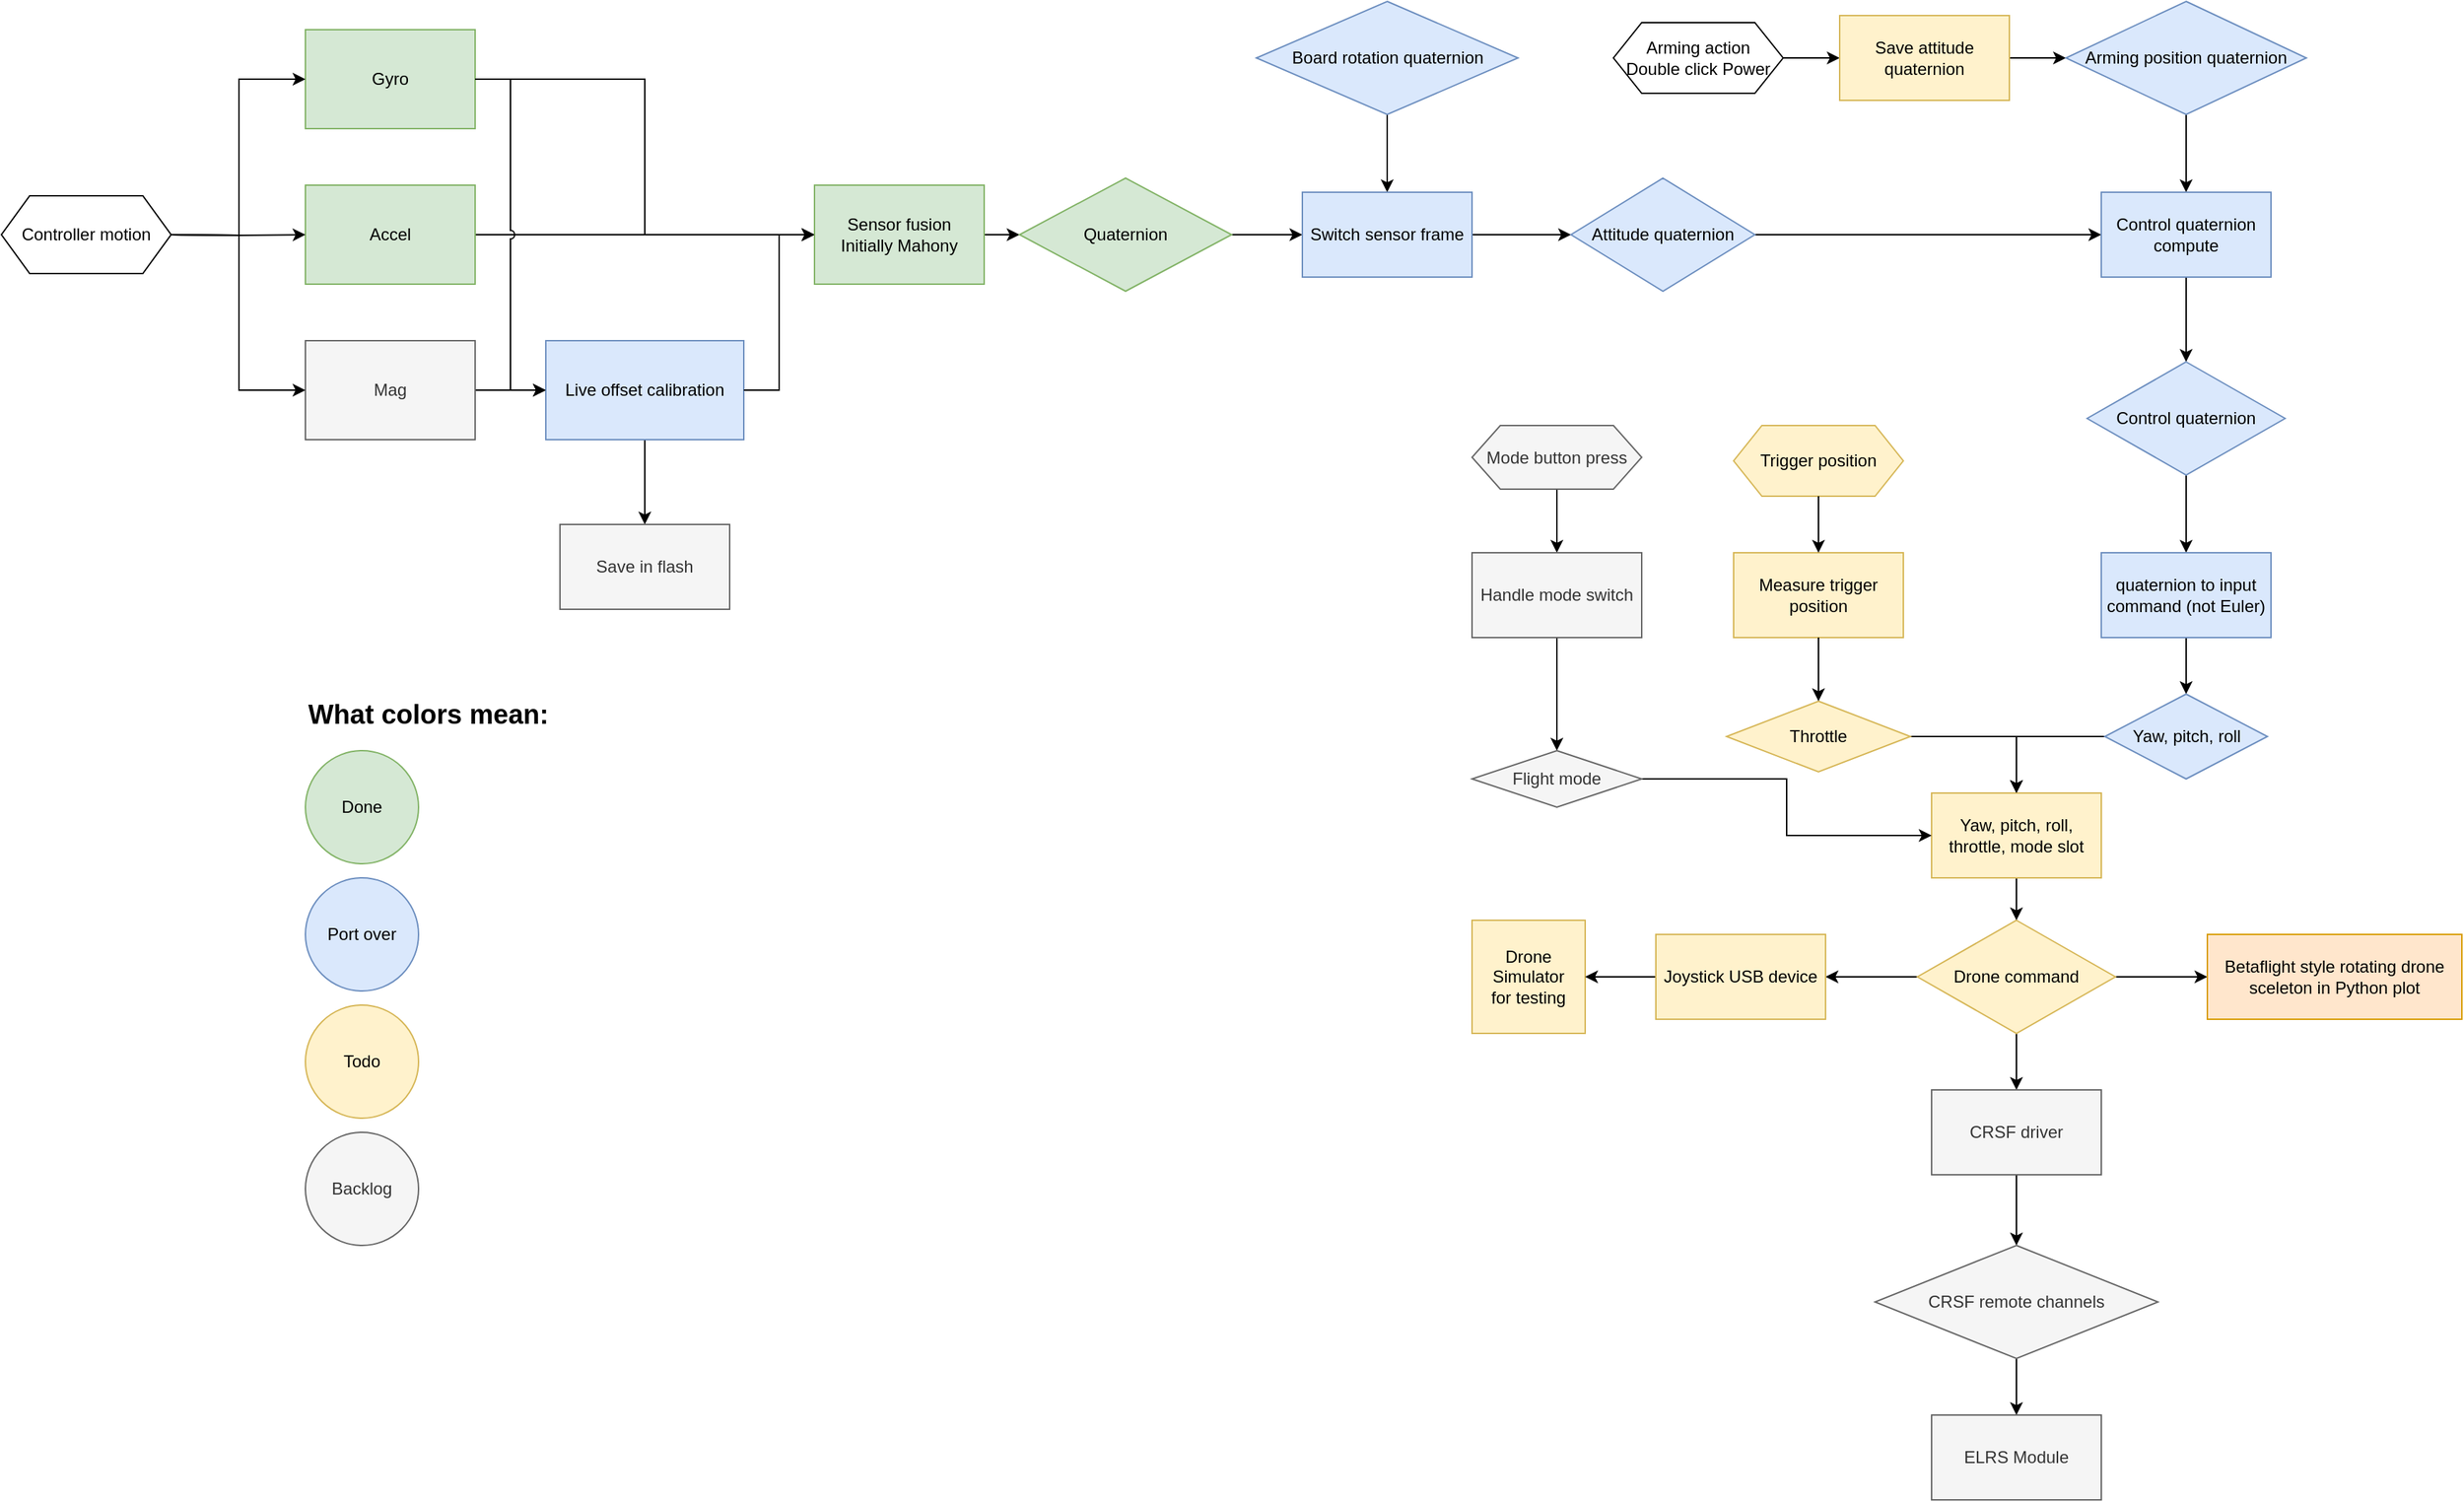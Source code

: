 <mxfile version="24.3.1" type="github">
  <diagram name="Page-1" id="2YBvvXClWsGukQMizWep">
    <mxGraphModel dx="2396" dy="1027" grid="1" gridSize="10" guides="1" tooltips="1" connect="1" arrows="1" fold="1" page="1" pageScale="1" pageWidth="850" pageHeight="1100" math="0" shadow="0">
      <root>
        <mxCell id="0" />
        <mxCell id="1" parent="0" />
        <mxCell id="r59iDptI2FhqhcnIjaQf-1" style="edgeStyle=orthogonalEdgeStyle;rounded=0;orthogonalLoop=1;jettySize=auto;html=1;exitX=1;exitY=0.5;exitDx=0;exitDy=0;entryX=0;entryY=0.5;entryDx=0;entryDy=0;" edge="1" parent="1" source="r59iDptI2FhqhcnIjaQf-2" target="r59iDptI2FhqhcnIjaQf-10">
          <mxGeometry relative="1" as="geometry" />
        </mxCell>
        <mxCell id="r59iDptI2FhqhcnIjaQf-2" value="Gyro" style="rounded=0;whiteSpace=wrap;html=1;fillColor=#d5e8d4;strokeColor=#82b366;" vertex="1" parent="1">
          <mxGeometry x="105" y="60" width="120" height="70" as="geometry" />
        </mxCell>
        <mxCell id="r59iDptI2FhqhcnIjaQf-3" style="edgeStyle=orthogonalEdgeStyle;rounded=0;orthogonalLoop=1;jettySize=auto;html=1;exitX=1;exitY=0.5;exitDx=0;exitDy=0;entryX=0;entryY=0.5;entryDx=0;entryDy=0;" edge="1" parent="1" source="r59iDptI2FhqhcnIjaQf-4" target="r59iDptI2FhqhcnIjaQf-10">
          <mxGeometry relative="1" as="geometry" />
        </mxCell>
        <mxCell id="r59iDptI2FhqhcnIjaQf-4" value="Accel" style="rounded=0;whiteSpace=wrap;html=1;fillColor=#d5e8d4;strokeColor=#82b366;" vertex="1" parent="1">
          <mxGeometry x="105" y="170" width="120" height="70" as="geometry" />
        </mxCell>
        <mxCell id="r59iDptI2FhqhcnIjaQf-5" style="edgeStyle=orthogonalEdgeStyle;rounded=0;orthogonalLoop=1;jettySize=auto;html=1;entryX=0;entryY=0.5;entryDx=0;entryDy=0;" edge="1" parent="1" source="r59iDptI2FhqhcnIjaQf-6" target="r59iDptI2FhqhcnIjaQf-8">
          <mxGeometry relative="1" as="geometry" />
        </mxCell>
        <mxCell id="r59iDptI2FhqhcnIjaQf-6" value="Mag" style="rounded=0;whiteSpace=wrap;html=1;fillColor=#f5f5f5;fontColor=#333333;strokeColor=#666666;" vertex="1" parent="1">
          <mxGeometry x="105" y="280" width="120" height="70" as="geometry" />
        </mxCell>
        <mxCell id="r59iDptI2FhqhcnIjaQf-7" style="edgeStyle=orthogonalEdgeStyle;rounded=0;orthogonalLoop=1;jettySize=auto;html=1;" edge="1" parent="1" source="r59iDptI2FhqhcnIjaQf-8" target="r59iDptI2FhqhcnIjaQf-12">
          <mxGeometry relative="1" as="geometry" />
        </mxCell>
        <mxCell id="r59iDptI2FhqhcnIjaQf-8" value="Live offset calibration" style="rounded=0;whiteSpace=wrap;html=1;fillColor=#dae8fc;strokeColor=#6c8ebf;" vertex="1" parent="1">
          <mxGeometry x="275" y="280" width="140" height="70" as="geometry" />
        </mxCell>
        <mxCell id="r59iDptI2FhqhcnIjaQf-9" style="edgeStyle=orthogonalEdgeStyle;rounded=0;orthogonalLoop=1;jettySize=auto;html=1;entryX=0;entryY=0.5;entryDx=0;entryDy=0;" edge="1" parent="1" source="r59iDptI2FhqhcnIjaQf-10" target="r59iDptI2FhqhcnIjaQf-16">
          <mxGeometry relative="1" as="geometry" />
        </mxCell>
        <mxCell id="r59iDptI2FhqhcnIjaQf-10" value="Sensor fusion&lt;div&gt;Initially Mahony&lt;/div&gt;" style="rounded=0;whiteSpace=wrap;html=1;fillColor=#d5e8d4;strokeColor=#82b366;" vertex="1" parent="1">
          <mxGeometry x="465" y="170" width="120" height="70" as="geometry" />
        </mxCell>
        <mxCell id="r59iDptI2FhqhcnIjaQf-11" style="edgeStyle=orthogonalEdgeStyle;rounded=0;orthogonalLoop=1;jettySize=auto;html=1;entryX=0;entryY=0.5;entryDx=0;entryDy=0;exitX=1;exitY=0.5;exitDx=0;exitDy=0;jumpStyle=arc;" edge="1" parent="1" source="r59iDptI2FhqhcnIjaQf-2" target="r59iDptI2FhqhcnIjaQf-8">
          <mxGeometry relative="1" as="geometry">
            <mxPoint x="235" y="325" as="sourcePoint" />
            <mxPoint x="295" y="325" as="targetPoint" />
          </mxGeometry>
        </mxCell>
        <mxCell id="r59iDptI2FhqhcnIjaQf-12" value="Save in flash" style="rounded=0;whiteSpace=wrap;html=1;fillColor=#f5f5f5;fontColor=#333333;strokeColor=#666666;" vertex="1" parent="1">
          <mxGeometry x="285" y="410" width="120" height="60" as="geometry" />
        </mxCell>
        <mxCell id="r59iDptI2FhqhcnIjaQf-13" style="edgeStyle=orthogonalEdgeStyle;rounded=0;orthogonalLoop=1;jettySize=auto;html=1;entryX=0.5;entryY=0;entryDx=0;entryDy=0;" edge="1" parent="1" source="r59iDptI2FhqhcnIjaQf-14" target="r59iDptI2FhqhcnIjaQf-18">
          <mxGeometry relative="1" as="geometry" />
        </mxCell>
        <mxCell id="r59iDptI2FhqhcnIjaQf-14" value="Board rotation quaternion" style="rhombus;whiteSpace=wrap;html=1;fillColor=#dae8fc;strokeColor=#6c8ebf;" vertex="1" parent="1">
          <mxGeometry x="777.5" y="40" width="185" height="80" as="geometry" />
        </mxCell>
        <mxCell id="r59iDptI2FhqhcnIjaQf-15" style="edgeStyle=orthogonalEdgeStyle;rounded=0;orthogonalLoop=1;jettySize=auto;html=1;entryX=0;entryY=0.5;entryDx=0;entryDy=0;" edge="1" parent="1" source="r59iDptI2FhqhcnIjaQf-16" target="r59iDptI2FhqhcnIjaQf-18">
          <mxGeometry relative="1" as="geometry" />
        </mxCell>
        <mxCell id="r59iDptI2FhqhcnIjaQf-16" value="Quaternion" style="rhombus;whiteSpace=wrap;html=1;fillColor=#d5e8d4;strokeColor=#82b366;" vertex="1" parent="1">
          <mxGeometry x="610" y="165" width="150" height="80" as="geometry" />
        </mxCell>
        <mxCell id="r59iDptI2FhqhcnIjaQf-17" style="edgeStyle=orthogonalEdgeStyle;rounded=0;orthogonalLoop=1;jettySize=auto;html=1;entryX=0;entryY=0.5;entryDx=0;entryDy=0;" edge="1" parent="1" source="r59iDptI2FhqhcnIjaQf-18" target="r59iDptI2FhqhcnIjaQf-21">
          <mxGeometry relative="1" as="geometry" />
        </mxCell>
        <mxCell id="r59iDptI2FhqhcnIjaQf-18" value="Switch sensor frame" style="rounded=0;whiteSpace=wrap;html=1;fillColor=#dae8fc;strokeColor=#6c8ebf;" vertex="1" parent="1">
          <mxGeometry x="810" y="175" width="120" height="60" as="geometry" />
        </mxCell>
        <mxCell id="r59iDptI2FhqhcnIjaQf-19" style="edgeStyle=orthogonalEdgeStyle;rounded=0;orthogonalLoop=1;jettySize=auto;html=1;exitX=1;exitY=0.5;exitDx=0;exitDy=0;entryX=0;entryY=0.5;entryDx=0;entryDy=0;" edge="1" parent="1" source="r59iDptI2FhqhcnIjaQf-8" target="r59iDptI2FhqhcnIjaQf-10">
          <mxGeometry relative="1" as="geometry" />
        </mxCell>
        <mxCell id="r59iDptI2FhqhcnIjaQf-20" style="edgeStyle=orthogonalEdgeStyle;rounded=0;orthogonalLoop=1;jettySize=auto;html=1;entryX=0;entryY=0.5;entryDx=0;entryDy=0;" edge="1" parent="1" source="r59iDptI2FhqhcnIjaQf-21" target="r59iDptI2FhqhcnIjaQf-29">
          <mxGeometry relative="1" as="geometry" />
        </mxCell>
        <mxCell id="r59iDptI2FhqhcnIjaQf-21" value="Attitude quaternion" style="rhombus;whiteSpace=wrap;html=1;fillColor=#dae8fc;strokeColor=#6c8ebf;" vertex="1" parent="1">
          <mxGeometry x="1000" y="165" width="130" height="80" as="geometry" />
        </mxCell>
        <mxCell id="r59iDptI2FhqhcnIjaQf-22" style="edgeStyle=orthogonalEdgeStyle;rounded=0;orthogonalLoop=1;jettySize=auto;html=1;entryX=0;entryY=0.5;entryDx=0;entryDy=0;" edge="1" parent="1" source="r59iDptI2FhqhcnIjaQf-23" target="r59iDptI2FhqhcnIjaQf-25">
          <mxGeometry relative="1" as="geometry" />
        </mxCell>
        <mxCell id="r59iDptI2FhqhcnIjaQf-23" value="Arming action&lt;div&gt;Double click Power&lt;/div&gt;" style="shape=hexagon;perimeter=hexagonPerimeter2;whiteSpace=wrap;html=1;fixedSize=1;" vertex="1" parent="1">
          <mxGeometry x="1030" y="55" width="120" height="50" as="geometry" />
        </mxCell>
        <mxCell id="r59iDptI2FhqhcnIjaQf-24" style="edgeStyle=orthogonalEdgeStyle;rounded=0;orthogonalLoop=1;jettySize=auto;html=1;entryX=0;entryY=0.5;entryDx=0;entryDy=0;" edge="1" parent="1" source="r59iDptI2FhqhcnIjaQf-25" target="r59iDptI2FhqhcnIjaQf-27">
          <mxGeometry relative="1" as="geometry" />
        </mxCell>
        <mxCell id="r59iDptI2FhqhcnIjaQf-25" value="Save attitude quaternion" style="rounded=0;whiteSpace=wrap;html=1;fillColor=#fff2cc;strokeColor=#d6b656;" vertex="1" parent="1">
          <mxGeometry x="1190" y="50" width="120" height="60" as="geometry" />
        </mxCell>
        <mxCell id="r59iDptI2FhqhcnIjaQf-26" style="edgeStyle=orthogonalEdgeStyle;rounded=0;orthogonalLoop=1;jettySize=auto;html=1;entryX=0.5;entryY=0;entryDx=0;entryDy=0;" edge="1" parent="1" source="r59iDptI2FhqhcnIjaQf-27" target="r59iDptI2FhqhcnIjaQf-29">
          <mxGeometry relative="1" as="geometry" />
        </mxCell>
        <mxCell id="r59iDptI2FhqhcnIjaQf-27" value="Arming position quaternion" style="rhombus;whiteSpace=wrap;html=1;fillColor=#dae8fc;strokeColor=#6c8ebf;" vertex="1" parent="1">
          <mxGeometry x="1350" y="40" width="170" height="80" as="geometry" />
        </mxCell>
        <mxCell id="r59iDptI2FhqhcnIjaQf-28" style="edgeStyle=orthogonalEdgeStyle;rounded=0;orthogonalLoop=1;jettySize=auto;html=1;entryX=0.5;entryY=0;entryDx=0;entryDy=0;" edge="1" parent="1" source="r59iDptI2FhqhcnIjaQf-29" target="r59iDptI2FhqhcnIjaQf-31">
          <mxGeometry relative="1" as="geometry" />
        </mxCell>
        <mxCell id="r59iDptI2FhqhcnIjaQf-29" value="Control quaternion compute" style="rounded=0;whiteSpace=wrap;html=1;fillColor=#dae8fc;strokeColor=#6c8ebf;" vertex="1" parent="1">
          <mxGeometry x="1375" y="175" width="120" height="60" as="geometry" />
        </mxCell>
        <mxCell id="r59iDptI2FhqhcnIjaQf-30" style="edgeStyle=orthogonalEdgeStyle;rounded=0;orthogonalLoop=1;jettySize=auto;html=1;entryX=0.5;entryY=0;entryDx=0;entryDy=0;" edge="1" parent="1" source="r59iDptI2FhqhcnIjaQf-31" target="r59iDptI2FhqhcnIjaQf-33">
          <mxGeometry relative="1" as="geometry" />
        </mxCell>
        <mxCell id="r59iDptI2FhqhcnIjaQf-31" value="Control quaternion" style="rhombus;whiteSpace=wrap;html=1;fillColor=#dae8fc;strokeColor=#6c8ebf;" vertex="1" parent="1">
          <mxGeometry x="1365" y="295" width="140" height="80" as="geometry" />
        </mxCell>
        <mxCell id="r59iDptI2FhqhcnIjaQf-32" value="" style="edgeStyle=orthogonalEdgeStyle;rounded=0;orthogonalLoop=1;jettySize=auto;html=1;" edge="1" parent="1" source="r59iDptI2FhqhcnIjaQf-33" target="r59iDptI2FhqhcnIjaQf-50">
          <mxGeometry relative="1" as="geometry" />
        </mxCell>
        <mxCell id="r59iDptI2FhqhcnIjaQf-33" value="quaternion to input command (not Euler)" style="rounded=0;whiteSpace=wrap;html=1;fillColor=#dae8fc;strokeColor=#6c8ebf;" vertex="1" parent="1">
          <mxGeometry x="1375" y="430" width="120" height="60" as="geometry" />
        </mxCell>
        <mxCell id="r59iDptI2FhqhcnIjaQf-34" value="Trigger position" style="shape=hexagon;perimeter=hexagonPerimeter2;whiteSpace=wrap;html=1;fixedSize=1;fillColor=#fff2cc;strokeColor=#d6b656;" vertex="1" parent="1">
          <mxGeometry x="1115" y="340" width="120" height="50" as="geometry" />
        </mxCell>
        <mxCell id="r59iDptI2FhqhcnIjaQf-35" style="edgeStyle=orthogonalEdgeStyle;rounded=0;orthogonalLoop=1;jettySize=auto;html=1;exitX=0.5;exitY=1;exitDx=0;exitDy=0;entryX=0.5;entryY=0;entryDx=0;entryDy=0;" edge="1" parent="1" source="r59iDptI2FhqhcnIjaQf-38" target="r59iDptI2FhqhcnIjaQf-41">
          <mxGeometry relative="1" as="geometry" />
        </mxCell>
        <mxCell id="r59iDptI2FhqhcnIjaQf-36" style="edgeStyle=orthogonalEdgeStyle;rounded=0;orthogonalLoop=1;jettySize=auto;html=1;exitX=0;exitY=0.5;exitDx=0;exitDy=0;entryX=1;entryY=0.5;entryDx=0;entryDy=0;" edge="1" parent="1" source="r59iDptI2FhqhcnIjaQf-38" target="r59iDptI2FhqhcnIjaQf-59">
          <mxGeometry relative="1" as="geometry" />
        </mxCell>
        <mxCell id="r59iDptI2FhqhcnIjaQf-37" style="edgeStyle=orthogonalEdgeStyle;rounded=0;orthogonalLoop=1;jettySize=auto;html=1;exitX=1;exitY=0.5;exitDx=0;exitDy=0;entryX=0;entryY=0.5;entryDx=0;entryDy=0;" edge="1" parent="1" source="r59iDptI2FhqhcnIjaQf-38" target="r59iDptI2FhqhcnIjaQf-62">
          <mxGeometry relative="1" as="geometry" />
        </mxCell>
        <mxCell id="r59iDptI2FhqhcnIjaQf-38" value="Drone command" style="rhombus;whiteSpace=wrap;html=1;fillColor=#fff2cc;strokeColor=#d6b656;" vertex="1" parent="1">
          <mxGeometry x="1245" y="690" width="140" height="80" as="geometry" />
        </mxCell>
        <mxCell id="r59iDptI2FhqhcnIjaQf-39" value="Measure trigger position" style="rounded=0;whiteSpace=wrap;html=1;fillColor=#fff2cc;strokeColor=#d6b656;" vertex="1" parent="1">
          <mxGeometry x="1115" y="430" width="120" height="60" as="geometry" />
        </mxCell>
        <mxCell id="r59iDptI2FhqhcnIjaQf-40" style="edgeStyle=orthogonalEdgeStyle;rounded=0;orthogonalLoop=1;jettySize=auto;html=1;exitX=0.5;exitY=1;exitDx=0;exitDy=0;entryX=0.5;entryY=0;entryDx=0;entryDy=0;" edge="1" parent="1" source="r59iDptI2FhqhcnIjaQf-41" target="r59iDptI2FhqhcnIjaQf-45">
          <mxGeometry relative="1" as="geometry" />
        </mxCell>
        <mxCell id="r59iDptI2FhqhcnIjaQf-41" value="CRSF driver" style="rounded=0;whiteSpace=wrap;html=1;fillColor=#f5f5f5;fontColor=#333333;strokeColor=#666666;" vertex="1" parent="1">
          <mxGeometry x="1255" y="810" width="120" height="60" as="geometry" />
        </mxCell>
        <mxCell id="r59iDptI2FhqhcnIjaQf-42" style="edgeStyle=orthogonalEdgeStyle;rounded=0;orthogonalLoop=1;jettySize=auto;html=1;entryX=0.5;entryY=0;entryDx=0;entryDy=0;" edge="1" parent="1" source="r59iDptI2FhqhcnIjaQf-43" target="r59iDptI2FhqhcnIjaQf-48">
          <mxGeometry relative="1" as="geometry" />
        </mxCell>
        <mxCell id="r59iDptI2FhqhcnIjaQf-43" value="Throttle" style="rhombus;whiteSpace=wrap;html=1;fillColor=#fff2cc;strokeColor=#d6b656;" vertex="1" parent="1">
          <mxGeometry x="1110" y="535" width="130" height="50" as="geometry" />
        </mxCell>
        <mxCell id="r59iDptI2FhqhcnIjaQf-44" style="edgeStyle=orthogonalEdgeStyle;rounded=0;orthogonalLoop=1;jettySize=auto;html=1;exitX=0.5;exitY=1;exitDx=0;exitDy=0;entryX=0.5;entryY=0;entryDx=0;entryDy=0;" edge="1" parent="1" source="r59iDptI2FhqhcnIjaQf-45">
          <mxGeometry relative="1" as="geometry">
            <mxPoint x="1315" y="1040" as="targetPoint" />
          </mxGeometry>
        </mxCell>
        <mxCell id="r59iDptI2FhqhcnIjaQf-45" value="CRSF remote channels" style="rhombus;whiteSpace=wrap;html=1;fillColor=#f5f5f5;fontColor=#333333;strokeColor=#666666;" vertex="1" parent="1">
          <mxGeometry x="1215" y="920" width="200" height="80" as="geometry" />
        </mxCell>
        <mxCell id="r59iDptI2FhqhcnIjaQf-46" value="ELRS Module" style="rounded=0;whiteSpace=wrap;html=1;fillColor=#f5f5f5;fontColor=#333333;strokeColor=#666666;" vertex="1" parent="1">
          <mxGeometry x="1255" y="1040" width="120" height="60" as="geometry" />
        </mxCell>
        <mxCell id="r59iDptI2FhqhcnIjaQf-47" style="edgeStyle=orthogonalEdgeStyle;rounded=0;orthogonalLoop=1;jettySize=auto;html=1;entryX=0.5;entryY=0;entryDx=0;entryDy=0;" edge="1" parent="1" source="r59iDptI2FhqhcnIjaQf-48" target="r59iDptI2FhqhcnIjaQf-38">
          <mxGeometry relative="1" as="geometry" />
        </mxCell>
        <mxCell id="r59iDptI2FhqhcnIjaQf-48" value="Yaw, pitch, roll, throttle, mode slot" style="rounded=0;whiteSpace=wrap;html=1;fillColor=#fff2cc;strokeColor=#d6b656;" vertex="1" parent="1">
          <mxGeometry x="1255" y="600" width="120" height="60" as="geometry" />
        </mxCell>
        <mxCell id="r59iDptI2FhqhcnIjaQf-49" style="edgeStyle=orthogonalEdgeStyle;rounded=0;orthogonalLoop=1;jettySize=auto;html=1;" edge="1" parent="1" source="r59iDptI2FhqhcnIjaQf-50" target="r59iDptI2FhqhcnIjaQf-48">
          <mxGeometry relative="1" as="geometry" />
        </mxCell>
        <mxCell id="r59iDptI2FhqhcnIjaQf-50" value="Yaw, pitch, roll" style="rhombus;whiteSpace=wrap;html=1;fillColor=#dae8fc;strokeColor=#6c8ebf;" vertex="1" parent="1">
          <mxGeometry x="1377.5" y="530" width="115" height="60" as="geometry" />
        </mxCell>
        <mxCell id="r59iDptI2FhqhcnIjaQf-51" value="&lt;div&gt;Drone&lt;/div&gt;Simulator&lt;div&gt;for testing&lt;/div&gt;" style="whiteSpace=wrap;html=1;aspect=fixed;fillColor=#fff2cc;strokeColor=#d6b656;" vertex="1" parent="1">
          <mxGeometry x="930" y="690" width="80" height="80" as="geometry" />
        </mxCell>
        <mxCell id="r59iDptI2FhqhcnIjaQf-52" style="edgeStyle=orthogonalEdgeStyle;rounded=0;orthogonalLoop=1;jettySize=auto;html=1;entryX=0.5;entryY=0;entryDx=0;entryDy=0;" edge="1" parent="1" source="r59iDptI2FhqhcnIjaQf-34" target="r59iDptI2FhqhcnIjaQf-39">
          <mxGeometry relative="1" as="geometry" />
        </mxCell>
        <mxCell id="r59iDptI2FhqhcnIjaQf-53" style="edgeStyle=orthogonalEdgeStyle;rounded=0;orthogonalLoop=1;jettySize=auto;html=1;exitX=0.5;exitY=1;exitDx=0;exitDy=0;entryX=0.5;entryY=0;entryDx=0;entryDy=0;" edge="1" parent="1" source="r59iDptI2FhqhcnIjaQf-39" target="r59iDptI2FhqhcnIjaQf-43">
          <mxGeometry relative="1" as="geometry" />
        </mxCell>
        <mxCell id="r59iDptI2FhqhcnIjaQf-54" style="edgeStyle=orthogonalEdgeStyle;rounded=0;orthogonalLoop=1;jettySize=auto;html=1;entryX=0;entryY=0.5;entryDx=0;entryDy=0;" edge="1" parent="1" target="r59iDptI2FhqhcnIjaQf-2">
          <mxGeometry relative="1" as="geometry">
            <mxPoint x="10.0" y="205" as="sourcePoint" />
          </mxGeometry>
        </mxCell>
        <mxCell id="r59iDptI2FhqhcnIjaQf-55" style="edgeStyle=orthogonalEdgeStyle;rounded=0;orthogonalLoop=1;jettySize=auto;html=1;entryX=0;entryY=0.5;entryDx=0;entryDy=0;" edge="1" parent="1" target="r59iDptI2FhqhcnIjaQf-4">
          <mxGeometry relative="1" as="geometry">
            <mxPoint x="10.0" y="205" as="sourcePoint" />
          </mxGeometry>
        </mxCell>
        <mxCell id="r59iDptI2FhqhcnIjaQf-56" style="edgeStyle=orthogonalEdgeStyle;rounded=0;orthogonalLoop=1;jettySize=auto;html=1;entryX=0;entryY=0.5;entryDx=0;entryDy=0;" edge="1" parent="1" target="r59iDptI2FhqhcnIjaQf-6">
          <mxGeometry relative="1" as="geometry">
            <mxPoint x="10.0" y="205" as="sourcePoint" />
          </mxGeometry>
        </mxCell>
        <mxCell id="r59iDptI2FhqhcnIjaQf-57" value="Controller motion" style="shape=hexagon;perimeter=hexagonPerimeter2;whiteSpace=wrap;html=1;fixedSize=1;" vertex="1" parent="1">
          <mxGeometry x="-110" y="177.5" width="120" height="55" as="geometry" />
        </mxCell>
        <mxCell id="r59iDptI2FhqhcnIjaQf-58" style="edgeStyle=orthogonalEdgeStyle;rounded=0;orthogonalLoop=1;jettySize=auto;html=1;exitX=0;exitY=0.5;exitDx=0;exitDy=0;entryX=1;entryY=0.5;entryDx=0;entryDy=0;" edge="1" parent="1" source="r59iDptI2FhqhcnIjaQf-59" target="r59iDptI2FhqhcnIjaQf-51">
          <mxGeometry relative="1" as="geometry" />
        </mxCell>
        <mxCell id="r59iDptI2FhqhcnIjaQf-59" value="Joystick USB device" style="rounded=0;whiteSpace=wrap;html=1;fillColor=#fff2cc;strokeColor=#d6b656;" vertex="1" parent="1">
          <mxGeometry x="1060" y="700" width="120" height="60" as="geometry" />
        </mxCell>
        <mxCell id="r59iDptI2FhqhcnIjaQf-60" style="edgeStyle=orthogonalEdgeStyle;rounded=0;orthogonalLoop=1;jettySize=auto;html=1;exitX=0.5;exitY=1;exitDx=0;exitDy=0;entryX=0.5;entryY=0;entryDx=0;entryDy=0;" edge="1" parent="1" source="r59iDptI2FhqhcnIjaQf-61" target="r59iDptI2FhqhcnIjaQf-64">
          <mxGeometry relative="1" as="geometry" />
        </mxCell>
        <mxCell id="r59iDptI2FhqhcnIjaQf-61" value="Mode button press" style="shape=hexagon;perimeter=hexagonPerimeter2;whiteSpace=wrap;html=1;fixedSize=1;fillColor=#f5f5f5;fontColor=#333333;strokeColor=#666666;" vertex="1" parent="1">
          <mxGeometry x="930" y="340" width="120" height="45" as="geometry" />
        </mxCell>
        <mxCell id="r59iDptI2FhqhcnIjaQf-62" value="Betaflight style rotating drone sceleton in Python plot" style="rounded=0;whiteSpace=wrap;html=1;fillColor=#ffe6cc;strokeColor=#d79b00;" vertex="1" parent="1">
          <mxGeometry x="1450" y="700" width="180" height="60" as="geometry" />
        </mxCell>
        <mxCell id="r59iDptI2FhqhcnIjaQf-63" style="edgeStyle=orthogonalEdgeStyle;rounded=0;orthogonalLoop=1;jettySize=auto;html=1;entryX=0.5;entryY=0;entryDx=0;entryDy=0;" edge="1" parent="1" source="r59iDptI2FhqhcnIjaQf-64" target="r59iDptI2FhqhcnIjaQf-71">
          <mxGeometry relative="1" as="geometry" />
        </mxCell>
        <mxCell id="r59iDptI2FhqhcnIjaQf-64" value="Handle mode switch" style="rounded=0;whiteSpace=wrap;html=1;fillColor=#f5f5f5;fontColor=#333333;strokeColor=#666666;" vertex="1" parent="1">
          <mxGeometry x="930" y="430" width="120" height="60" as="geometry" />
        </mxCell>
        <mxCell id="r59iDptI2FhqhcnIjaQf-65" value="Done" style="ellipse;whiteSpace=wrap;html=1;aspect=fixed;fillColor=#d5e8d4;strokeColor=#82b366;" vertex="1" parent="1">
          <mxGeometry x="105" y="570" width="80" height="80" as="geometry" />
        </mxCell>
        <mxCell id="r59iDptI2FhqhcnIjaQf-66" value="Port over" style="ellipse;whiteSpace=wrap;html=1;aspect=fixed;fillColor=#dae8fc;strokeColor=#6c8ebf;" vertex="1" parent="1">
          <mxGeometry x="105" y="660" width="80" height="80" as="geometry" />
        </mxCell>
        <mxCell id="r59iDptI2FhqhcnIjaQf-67" value="Todo" style="ellipse;whiteSpace=wrap;html=1;aspect=fixed;fillColor=#fff2cc;strokeColor=#d6b656;" vertex="1" parent="1">
          <mxGeometry x="105" y="750" width="80" height="80" as="geometry" />
        </mxCell>
        <mxCell id="r59iDptI2FhqhcnIjaQf-68" value="Backlog" style="ellipse;whiteSpace=wrap;html=1;aspect=fixed;fillColor=#f5f5f5;strokeColor=#666666;fontColor=#333333;" vertex="1" parent="1">
          <mxGeometry x="105" y="840" width="80" height="80" as="geometry" />
        </mxCell>
        <mxCell id="r59iDptI2FhqhcnIjaQf-69" value="&lt;b&gt;&lt;font style=&quot;font-size: 19px;&quot;&gt;What colors mean:&lt;/font&gt;&lt;/b&gt;" style="text;html=1;align=left;verticalAlign=middle;whiteSpace=wrap;rounded=0;" vertex="1" parent="1">
          <mxGeometry x="105" y="530" width="220" height="30" as="geometry" />
        </mxCell>
        <mxCell id="r59iDptI2FhqhcnIjaQf-70" style="edgeStyle=orthogonalEdgeStyle;rounded=0;orthogonalLoop=1;jettySize=auto;html=1;entryX=0;entryY=0.5;entryDx=0;entryDy=0;" edge="1" parent="1" source="r59iDptI2FhqhcnIjaQf-71" target="r59iDptI2FhqhcnIjaQf-48">
          <mxGeometry relative="1" as="geometry" />
        </mxCell>
        <mxCell id="r59iDptI2FhqhcnIjaQf-71" value="Flight mode" style="rhombus;whiteSpace=wrap;html=1;fillColor=#f5f5f5;fontColor=#333333;strokeColor=#666666;" vertex="1" parent="1">
          <mxGeometry x="930" y="570" width="120" height="40" as="geometry" />
        </mxCell>
      </root>
    </mxGraphModel>
  </diagram>
</mxfile>
